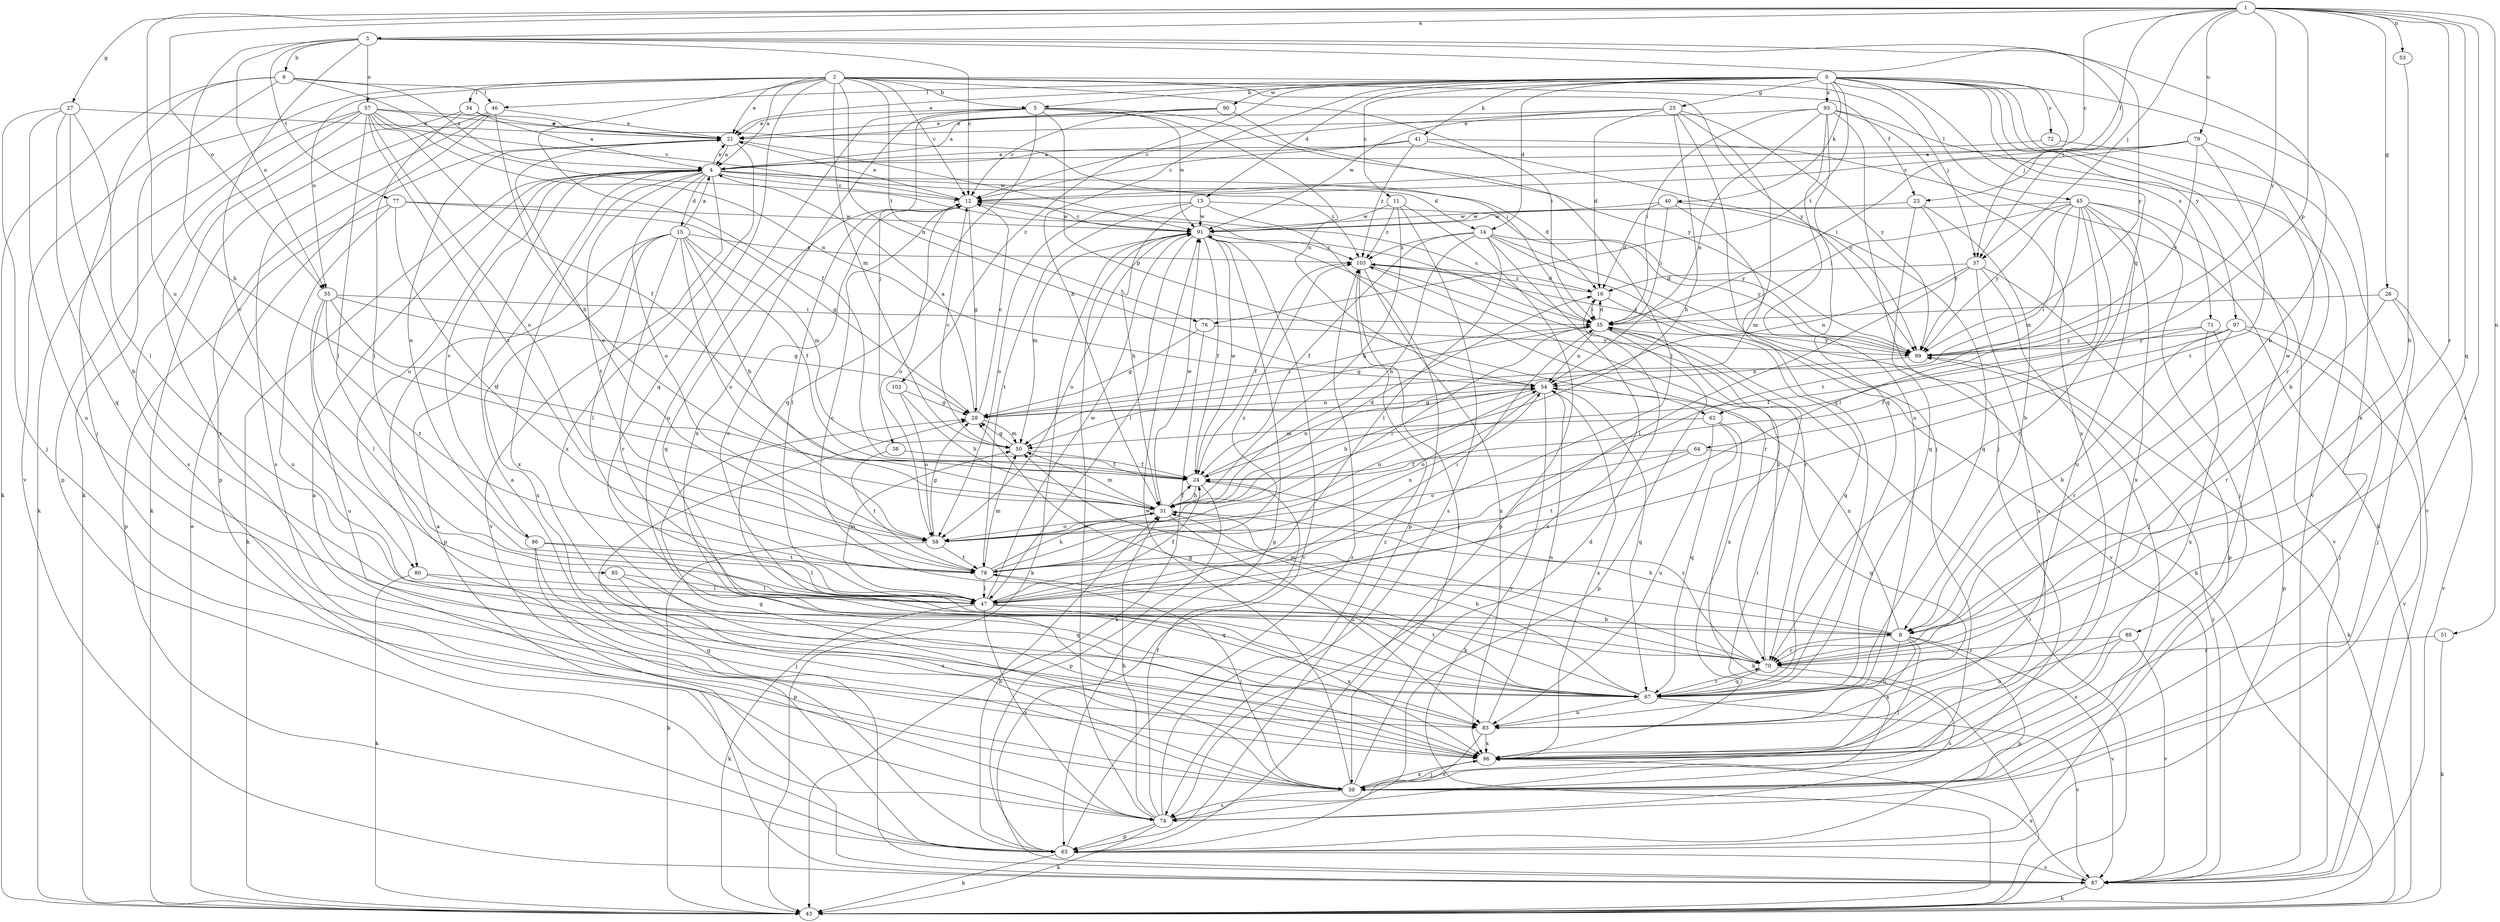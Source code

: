 strict digraph  {
0;
1;
2;
3;
4;
5;
6;
8;
11;
12;
13;
14;
15;
16;
21;
23;
24;
25;
26;
27;
28;
31;
34;
35;
37;
38;
39;
40;
41;
43;
45;
46;
47;
50;
51;
53;
54;
55;
57;
58;
62;
63;
64;
67;
70;
71;
72;
74;
76;
77;
78;
79;
80;
83;
85;
86;
87;
88;
90;
91;
93;
96;
97;
99;
102;
103;
0 -> 5  [label=b];
0 -> 11  [label=c];
0 -> 13  [label=d];
0 -> 14  [label=d];
0 -> 21  [label=e];
0 -> 25  [label=g];
0 -> 31  [label=h];
0 -> 37  [label=j];
0 -> 40  [label=k];
0 -> 41  [label=k];
0 -> 45  [label=l];
0 -> 46  [label=l];
0 -> 64  [label=q];
0 -> 70  [label=r];
0 -> 71  [label=s];
0 -> 72  [label=s];
0 -> 76  [label=t];
0 -> 88  [label=w];
0 -> 90  [label=w];
0 -> 93  [label=x];
0 -> 96  [label=x];
0 -> 97  [label=y];
0 -> 102  [label=z];
1 -> 3  [label=a];
1 -> 12  [label=c];
1 -> 23  [label=f];
1 -> 26  [label=g];
1 -> 27  [label=g];
1 -> 37  [label=j];
1 -> 51  [label=n];
1 -> 53  [label=n];
1 -> 55  [label=o];
1 -> 62  [label=p];
1 -> 67  [label=q];
1 -> 70  [label=r];
1 -> 74  [label=s];
1 -> 79  [label=u];
1 -> 80  [label=u];
1 -> 99  [label=y];
2 -> 4  [label=a];
2 -> 5  [label=b];
2 -> 12  [label=c];
2 -> 21  [label=e];
2 -> 23  [label=f];
2 -> 24  [label=f];
2 -> 34  [label=i];
2 -> 35  [label=i];
2 -> 37  [label=j];
2 -> 43  [label=k];
2 -> 50  [label=m];
2 -> 54  [label=n];
2 -> 55  [label=o];
2 -> 67  [label=q];
2 -> 76  [label=t];
2 -> 99  [label=y];
3 -> 6  [label=b];
3 -> 8  [label=b];
3 -> 12  [label=c];
3 -> 31  [label=h];
3 -> 37  [label=j];
3 -> 55  [label=o];
3 -> 57  [label=o];
3 -> 77  [label=t];
3 -> 85  [label=v];
3 -> 99  [label=y];
4 -> 12  [label=c];
4 -> 14  [label=d];
4 -> 15  [label=d];
4 -> 16  [label=d];
4 -> 21  [label=e];
4 -> 43  [label=k];
4 -> 58  [label=o];
4 -> 78  [label=t];
4 -> 80  [label=u];
4 -> 86  [label=v];
4 -> 87  [label=v];
4 -> 96  [label=x];
4 -> 103  [label=z];
5 -> 21  [label=e];
5 -> 38  [label=j];
5 -> 54  [label=n];
5 -> 62  [label=p];
5 -> 67  [label=q];
5 -> 83  [label=u];
5 -> 91  [label=w];
5 -> 96  [label=x];
5 -> 99  [label=y];
6 -> 4  [label=a];
6 -> 35  [label=i];
6 -> 39  [label=j];
6 -> 43  [label=k];
6 -> 46  [label=l];
6 -> 87  [label=v];
8 -> 12  [label=c];
8 -> 31  [label=h];
8 -> 39  [label=j];
8 -> 54  [label=n];
8 -> 63  [label=p];
8 -> 70  [label=r];
8 -> 83  [label=u];
8 -> 87  [label=v];
8 -> 96  [label=x];
11 -> 31  [label=h];
11 -> 63  [label=p];
11 -> 74  [label=s];
11 -> 91  [label=w];
11 -> 103  [label=z];
12 -> 21  [label=e];
12 -> 28  [label=g];
12 -> 47  [label=l];
12 -> 58  [label=o];
12 -> 67  [label=q];
12 -> 91  [label=w];
13 -> 31  [label=h];
13 -> 58  [label=o];
13 -> 63  [label=p];
13 -> 78  [label=t];
13 -> 91  [label=w];
13 -> 99  [label=y];
14 -> 24  [label=f];
14 -> 31  [label=h];
14 -> 43  [label=k];
14 -> 47  [label=l];
14 -> 74  [label=s];
14 -> 87  [label=v];
14 -> 99  [label=y];
14 -> 103  [label=z];
15 -> 4  [label=a];
15 -> 24  [label=f];
15 -> 31  [label=h];
15 -> 47  [label=l];
15 -> 50  [label=m];
15 -> 58  [label=o];
15 -> 63  [label=p];
15 -> 70  [label=r];
15 -> 96  [label=x];
15 -> 103  [label=z];
16 -> 35  [label=i];
16 -> 67  [label=q];
16 -> 103  [label=z];
21 -> 4  [label=a];
21 -> 91  [label=w];
21 -> 96  [label=x];
23 -> 8  [label=b];
23 -> 67  [label=q];
23 -> 91  [label=w];
23 -> 99  [label=y];
24 -> 31  [label=h];
24 -> 54  [label=n];
24 -> 63  [label=p];
24 -> 70  [label=r];
24 -> 91  [label=w];
25 -> 12  [label=c];
25 -> 16  [label=d];
25 -> 21  [label=e];
25 -> 31  [label=h];
25 -> 39  [label=j];
25 -> 67  [label=q];
25 -> 91  [label=w];
25 -> 99  [label=y];
26 -> 35  [label=i];
26 -> 39  [label=j];
26 -> 70  [label=r];
26 -> 87  [label=v];
27 -> 8  [label=b];
27 -> 21  [label=e];
27 -> 39  [label=j];
27 -> 47  [label=l];
27 -> 67  [label=q];
27 -> 83  [label=u];
28 -> 4  [label=a];
28 -> 12  [label=c];
28 -> 35  [label=i];
28 -> 50  [label=m];
28 -> 54  [label=n];
31 -> 16  [label=d];
31 -> 24  [label=f];
31 -> 50  [label=m];
31 -> 58  [label=o];
31 -> 70  [label=r];
31 -> 83  [label=u];
31 -> 91  [label=w];
34 -> 4  [label=a];
34 -> 21  [label=e];
34 -> 47  [label=l];
34 -> 74  [label=s];
35 -> 12  [label=c];
35 -> 16  [label=d];
35 -> 28  [label=g];
35 -> 54  [label=n];
35 -> 63  [label=p];
35 -> 96  [label=x];
35 -> 99  [label=y];
37 -> 16  [label=d];
37 -> 39  [label=j];
37 -> 47  [label=l];
37 -> 54  [label=n];
37 -> 63  [label=p];
37 -> 96  [label=x];
38 -> 24  [label=f];
38 -> 78  [label=t];
39 -> 4  [label=a];
39 -> 16  [label=d];
39 -> 28  [label=g];
39 -> 74  [label=s];
39 -> 91  [label=w];
39 -> 96  [label=x];
40 -> 16  [label=d];
40 -> 35  [label=i];
40 -> 50  [label=m];
40 -> 67  [label=q];
40 -> 91  [label=w];
41 -> 4  [label=a];
41 -> 12  [label=c];
41 -> 43  [label=k];
41 -> 99  [label=y];
41 -> 103  [label=z];
43 -> 21  [label=e];
43 -> 35  [label=i];
45 -> 35  [label=i];
45 -> 39  [label=j];
45 -> 47  [label=l];
45 -> 50  [label=m];
45 -> 70  [label=r];
45 -> 78  [label=t];
45 -> 83  [label=u];
45 -> 87  [label=v];
45 -> 91  [label=w];
45 -> 96  [label=x];
45 -> 99  [label=y];
46 -> 21  [label=e];
46 -> 31  [label=h];
46 -> 43  [label=k];
46 -> 63  [label=p];
46 -> 74  [label=s];
47 -> 8  [label=b];
47 -> 24  [label=f];
47 -> 35  [label=i];
47 -> 43  [label=k];
47 -> 50  [label=m];
47 -> 74  [label=s];
47 -> 91  [label=w];
47 -> 96  [label=x];
50 -> 12  [label=c];
50 -> 24  [label=f];
50 -> 28  [label=g];
51 -> 43  [label=k];
51 -> 70  [label=r];
53 -> 8  [label=b];
54 -> 28  [label=g];
54 -> 31  [label=h];
54 -> 43  [label=k];
54 -> 58  [label=o];
54 -> 67  [label=q];
54 -> 96  [label=x];
55 -> 24  [label=f];
55 -> 28  [label=g];
55 -> 35  [label=i];
55 -> 47  [label=l];
55 -> 78  [label=t];
55 -> 83  [label=u];
57 -> 12  [label=c];
57 -> 21  [label=e];
57 -> 24  [label=f];
57 -> 35  [label=i];
57 -> 43  [label=k];
57 -> 47  [label=l];
57 -> 54  [label=n];
57 -> 58  [label=o];
57 -> 63  [label=p];
57 -> 78  [label=t];
57 -> 96  [label=x];
58 -> 21  [label=e];
58 -> 28  [label=g];
58 -> 35  [label=i];
58 -> 43  [label=k];
58 -> 54  [label=n];
58 -> 78  [label=t];
62 -> 43  [label=k];
62 -> 50  [label=m];
62 -> 67  [label=q];
62 -> 83  [label=u];
63 -> 31  [label=h];
63 -> 43  [label=k];
63 -> 87  [label=v];
63 -> 103  [label=z];
64 -> 24  [label=f];
64 -> 58  [label=o];
64 -> 67  [label=q];
64 -> 78  [label=t];
67 -> 28  [label=g];
67 -> 31  [label=h];
67 -> 70  [label=r];
67 -> 78  [label=t];
67 -> 83  [label=u];
67 -> 87  [label=v];
70 -> 12  [label=c];
70 -> 50  [label=m];
70 -> 67  [label=q];
70 -> 74  [label=s];
70 -> 103  [label=z];
71 -> 24  [label=f];
71 -> 63  [label=p];
71 -> 96  [label=x];
71 -> 99  [label=y];
72 -> 4  [label=a];
72 -> 87  [label=v];
74 -> 4  [label=a];
74 -> 24  [label=f];
74 -> 31  [label=h];
74 -> 35  [label=i];
74 -> 43  [label=k];
74 -> 63  [label=p];
74 -> 91  [label=w];
74 -> 103  [label=z];
76 -> 28  [label=g];
76 -> 43  [label=k];
76 -> 99  [label=y];
77 -> 28  [label=g];
77 -> 63  [label=p];
77 -> 78  [label=t];
77 -> 83  [label=u];
77 -> 91  [label=w];
78 -> 31  [label=h];
78 -> 39  [label=j];
78 -> 47  [label=l];
78 -> 50  [label=m];
78 -> 54  [label=n];
78 -> 103  [label=z];
79 -> 4  [label=a];
79 -> 8  [label=b];
79 -> 12  [label=c];
79 -> 35  [label=i];
79 -> 78  [label=t];
79 -> 99  [label=y];
80 -> 43  [label=k];
80 -> 47  [label=l];
80 -> 67  [label=q];
83 -> 54  [label=n];
83 -> 74  [label=s];
83 -> 96  [label=x];
85 -> 47  [label=l];
85 -> 67  [label=q];
85 -> 96  [label=x];
86 -> 21  [label=e];
86 -> 39  [label=j];
86 -> 47  [label=l];
86 -> 63  [label=p];
86 -> 78  [label=t];
87 -> 4  [label=a];
87 -> 28  [label=g];
87 -> 43  [label=k];
87 -> 96  [label=x];
87 -> 99  [label=y];
88 -> 70  [label=r];
88 -> 83  [label=u];
88 -> 87  [label=v];
88 -> 96  [label=x];
90 -> 4  [label=a];
90 -> 12  [label=c];
90 -> 21  [label=e];
90 -> 47  [label=l];
91 -> 12  [label=c];
91 -> 24  [label=f];
91 -> 43  [label=k];
91 -> 47  [label=l];
91 -> 50  [label=m];
91 -> 58  [label=o];
91 -> 63  [label=p];
91 -> 70  [label=r];
91 -> 87  [label=v];
91 -> 103  [label=z];
93 -> 21  [label=e];
93 -> 35  [label=i];
93 -> 39  [label=j];
93 -> 54  [label=n];
93 -> 67  [label=q];
93 -> 83  [label=u];
93 -> 87  [label=v];
93 -> 96  [label=x];
96 -> 39  [label=j];
97 -> 8  [label=b];
97 -> 24  [label=f];
97 -> 39  [label=j];
97 -> 70  [label=r];
97 -> 87  [label=v];
97 -> 99  [label=y];
99 -> 43  [label=k];
99 -> 54  [label=n];
99 -> 103  [label=z];
102 -> 28  [label=g];
102 -> 31  [label=h];
102 -> 58  [label=o];
103 -> 16  [label=d];
103 -> 24  [label=f];
103 -> 39  [label=j];
103 -> 70  [label=r];
103 -> 96  [label=x];
}
